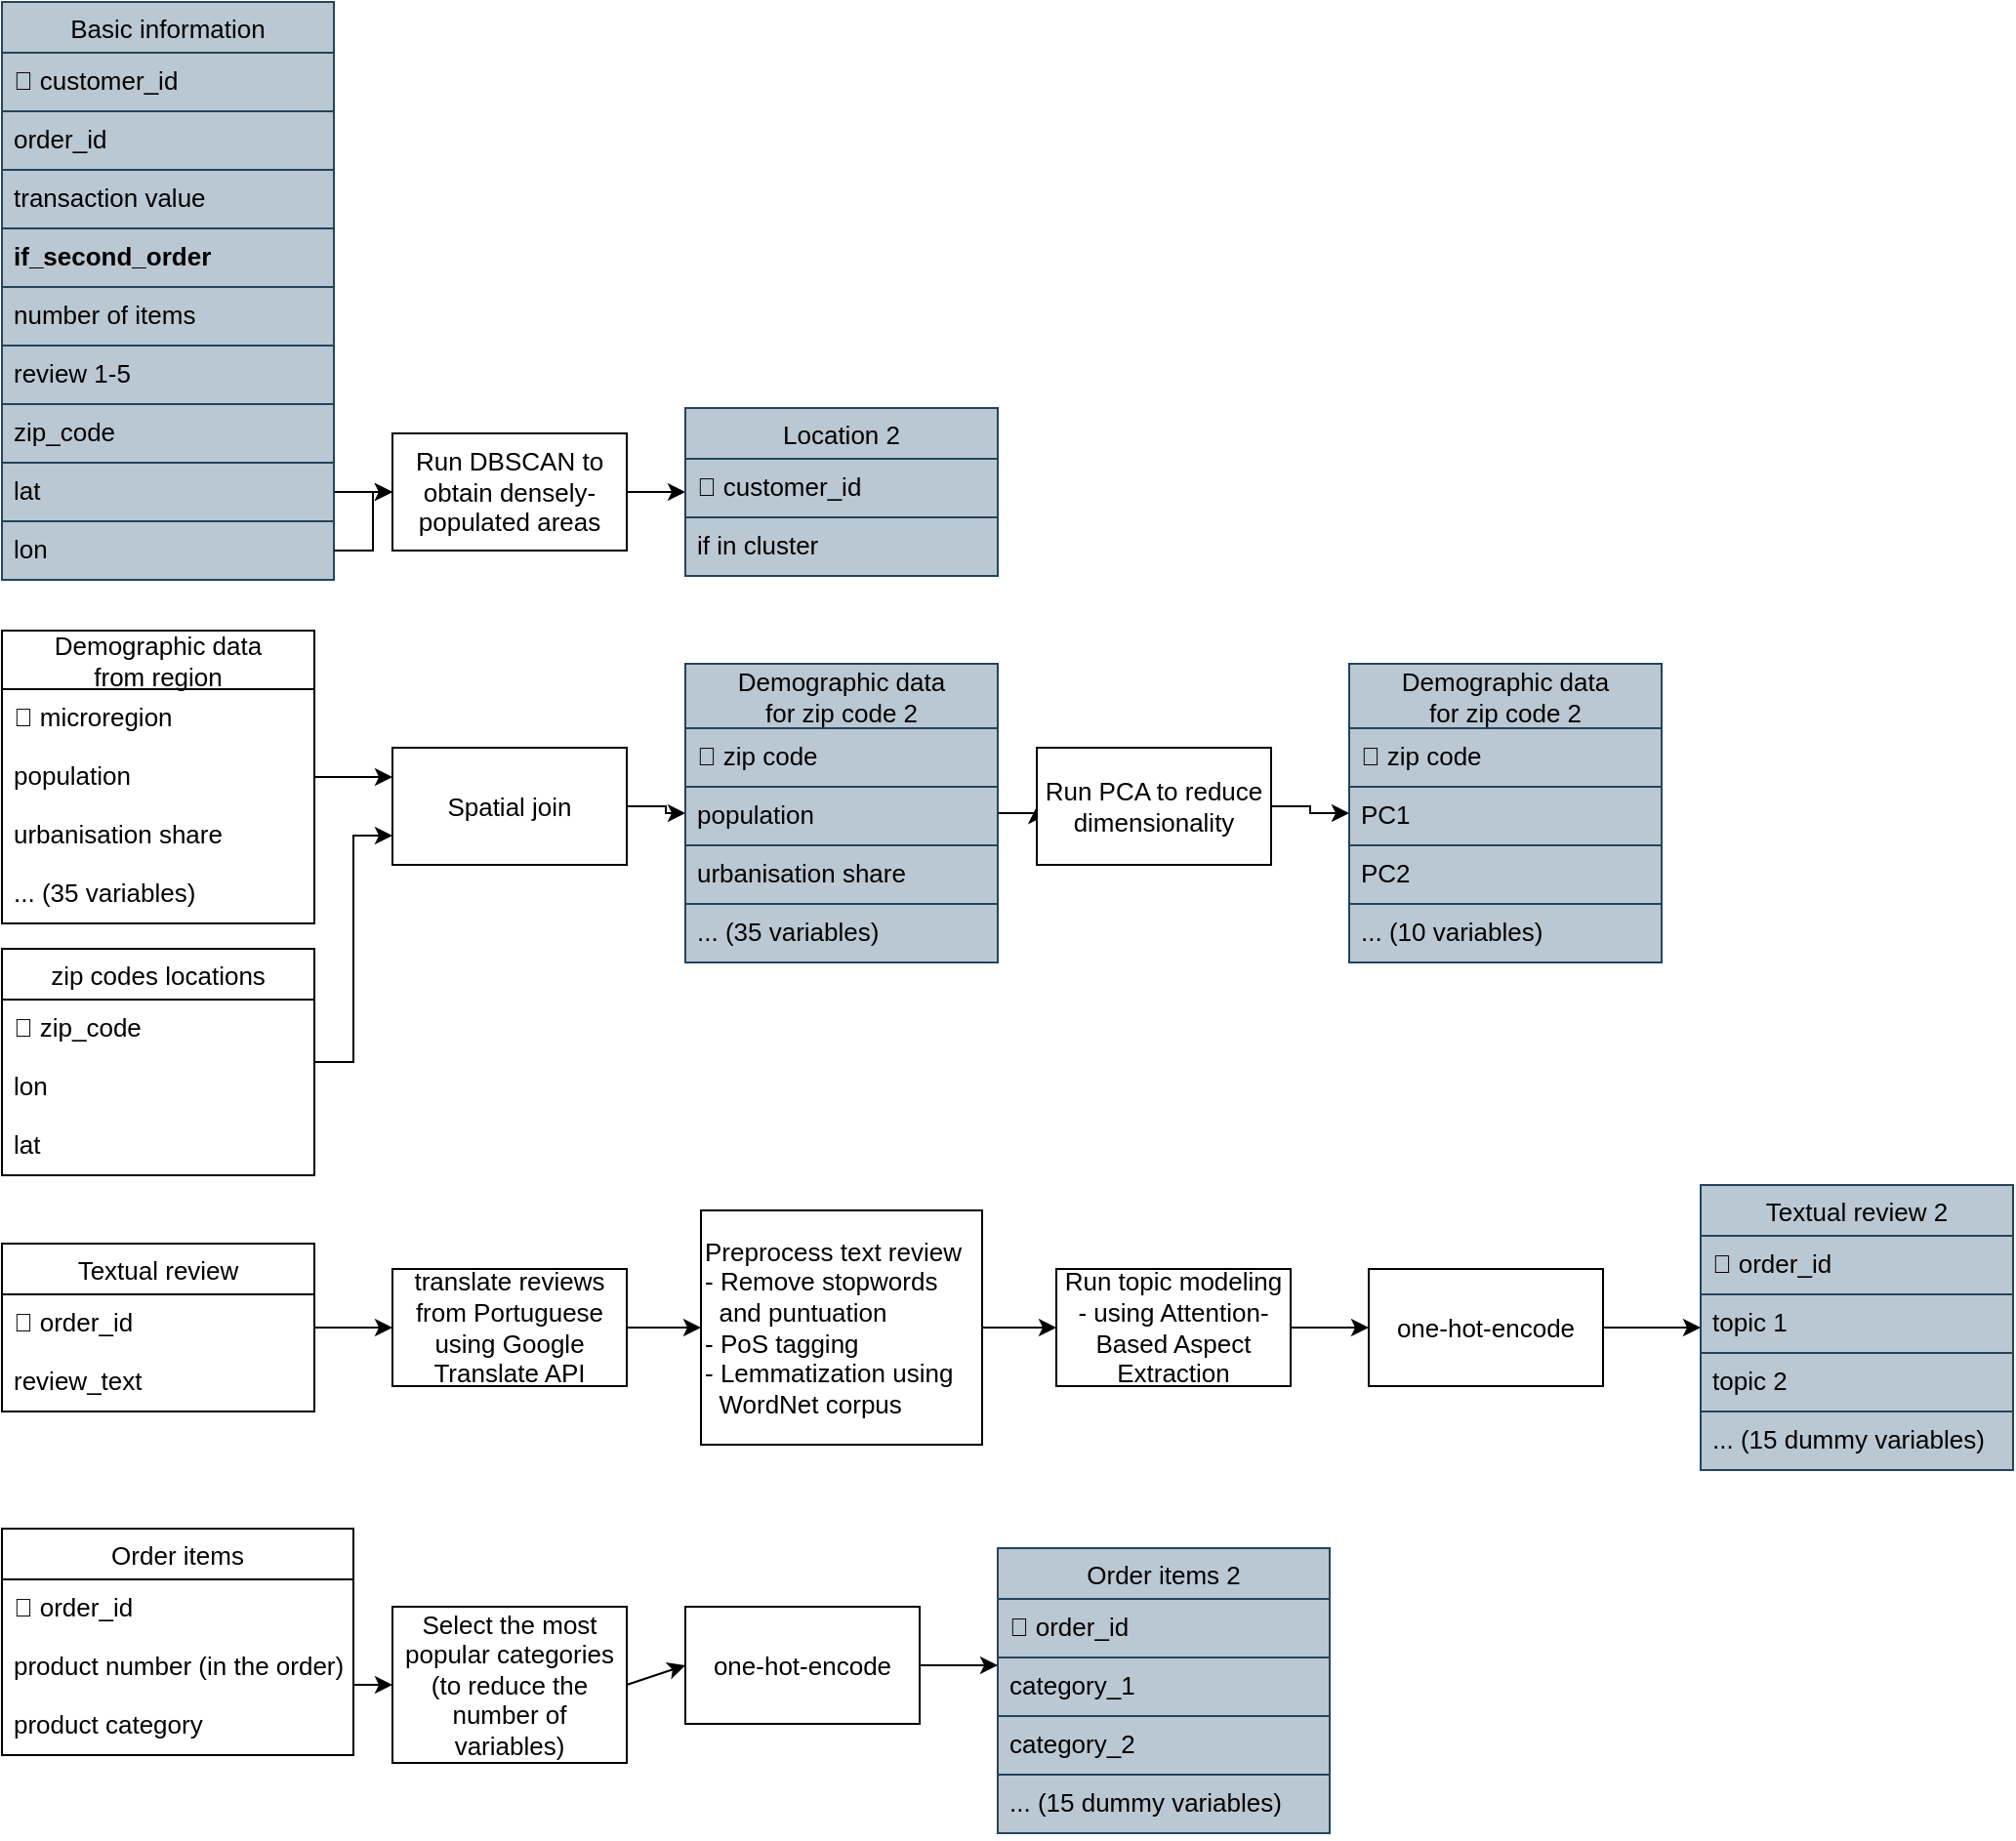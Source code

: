 <mxfile version="14.6.13" type="device"><diagram id="4hI1oOjg0T0woDS-MUpB" name="Strona-1"><mxGraphModel dx="794" dy="512" grid="1" gridSize="10" guides="1" tooltips="1" connect="1" arrows="1" fold="1" page="1" pageScale="1" pageWidth="827" pageHeight="1169" math="0" shadow="0"><root><mxCell id="0"/><mxCell id="1" parent="0"/><mxCell id="-dhOKv74-TWN2o_rYLYr-14" style="edgeStyle=orthogonalEdgeStyle;rounded=0;orthogonalLoop=1;jettySize=auto;html=1;fontSize=13;" parent="1" source="4_IaqH5gSWs4yjOPcX0_-45" target="-dhOKv74-TWN2o_rYLYr-12" edge="1"><mxGeometry relative="1" as="geometry"><mxPoint x="170" y="870" as="sourcePoint"/></mxGeometry></mxCell><mxCell id="-dhOKv74-TWN2o_rYLYr-7" value="Select the most popular categories (to reduce the number of variables)" style="rounded=0;whiteSpace=wrap;html=1;fontSize=13;" parent="1" vertex="1"><mxGeometry x="240" y="1020" width="120" height="80" as="geometry"/></mxCell><mxCell id="-dhOKv74-TWN2o_rYLYr-8" value="" style="endArrow=classic;html=1;entryX=0;entryY=0.5;entryDx=0;entryDy=0;noEdgeStyle=1;orthogonal=1;fontSize=13;" parent="1" source="4_IaqH5gSWs4yjOPcX0_-19" target="-dhOKv74-TWN2o_rYLYr-7" edge="1"><mxGeometry width="50" height="50" relative="1" as="geometry"><mxPoint x="190" y="841" as="sourcePoint"/><mxPoint x="370" y="841" as="targetPoint"/></mxGeometry></mxCell><mxCell id="4_IaqH5gSWs4yjOPcX0_-68" style="edgeStyle=orthogonalEdgeStyle;rounded=0;orthogonalLoop=1;jettySize=auto;html=1;exitX=1;exitY=0.5;exitDx=0;exitDy=0;fontSize=13;" edge="1" parent="1" source="-dhOKv74-TWN2o_rYLYr-9" target="4_IaqH5gSWs4yjOPcX0_-61"><mxGeometry relative="1" as="geometry"/></mxCell><mxCell id="-dhOKv74-TWN2o_rYLYr-9" value="Run DBSCAN to obtain densely-populated areas" style="rounded=0;whiteSpace=wrap;html=1;fontSize=13;" parent="1" vertex="1"><mxGeometry x="240" y="419" width="120" height="60" as="geometry"/></mxCell><mxCell id="-dhOKv74-TWN2o_rYLYr-10" value="" style="endArrow=classic;html=1;exitX=1;exitY=0.5;exitDx=0;exitDy=0;entryX=0;entryY=0.5;entryDx=0;entryDy=0;fontSize=13;" parent="1" source="4_IaqH5gSWs4yjOPcX0_-73" target="-dhOKv74-TWN2o_rYLYr-9" edge="1"><mxGeometry width="50" height="50" relative="1" as="geometry"><mxPoint x="390" y="487" as="sourcePoint"/><mxPoint x="620" y="437" as="targetPoint"/></mxGeometry></mxCell><mxCell id="4_IaqH5gSWs4yjOPcX0_-109" style="edgeStyle=orthogonalEdgeStyle;rounded=0;orthogonalLoop=1;jettySize=auto;html=1;fontSize=13;" edge="1" parent="1" source="-dhOKv74-TWN2o_rYLYr-12" target="4_IaqH5gSWs4yjOPcX0_-108"><mxGeometry relative="1" as="geometry"/></mxCell><mxCell id="-dhOKv74-TWN2o_rYLYr-12" value="translate reviews from Portuguese using Google Translate API" style="rounded=0;whiteSpace=wrap;html=1;fontSize=13;" parent="1" vertex="1"><mxGeometry x="240" y="847" width="120" height="60" as="geometry"/></mxCell><mxCell id="4_IaqH5gSWs4yjOPcX0_-19" value="Order items" style="swimlane;fontStyle=0;childLayout=stackLayout;horizontal=1;startSize=26;horizontalStack=0;resizeParent=1;resizeParentMax=0;resizeLast=0;collapsible=1;marginBottom=0;align=center;fontSize=13;" vertex="1" parent="1"><mxGeometry x="40" y="980" width="180" height="116" as="geometry"/></mxCell><mxCell id="4_IaqH5gSWs4yjOPcX0_-20" value="🔑 order_id" style="text;strokeColor=none;fillColor=none;spacingLeft=4;spacingRight=4;overflow=hidden;rotatable=0;points=[[0,0.5],[1,0.5]];portConstraint=eastwest;fontSize=13;" vertex="1" parent="4_IaqH5gSWs4yjOPcX0_-19"><mxGeometry y="26" width="180" height="30" as="geometry"/></mxCell><mxCell id="4_IaqH5gSWs4yjOPcX0_-23" value="product number (in the order)" style="text;strokeColor=none;fillColor=none;spacingLeft=4;spacingRight=4;overflow=hidden;rotatable=0;points=[[0,0.5],[1,0.5]];portConstraint=eastwest;fontSize=13;" vertex="1" parent="4_IaqH5gSWs4yjOPcX0_-19"><mxGeometry y="56" width="180" height="30" as="geometry"/></mxCell><mxCell id="4_IaqH5gSWs4yjOPcX0_-22" value="product category" style="text;strokeColor=none;fillColor=none;spacingLeft=4;spacingRight=4;overflow=hidden;rotatable=0;points=[[0,0.5],[1,0.5]];portConstraint=eastwest;fontSize=13;" vertex="1" parent="4_IaqH5gSWs4yjOPcX0_-19"><mxGeometry y="86" width="180" height="30" as="geometry"/></mxCell><mxCell id="4_IaqH5gSWs4yjOPcX0_-25" value="&lt;span style=&quot;font-size: 13px;&quot;&gt;one-hot-encode&lt;/span&gt;" style="rounded=0;whiteSpace=wrap;html=1;fontSize=13;" vertex="1" parent="1"><mxGeometry x="390" y="1020.0" width="120" height="60" as="geometry"/></mxCell><mxCell id="4_IaqH5gSWs4yjOPcX0_-26" value="" style="endArrow=classic;html=1;exitX=1;exitY=0.5;exitDx=0;exitDy=0;entryX=0;entryY=0.5;entryDx=0;entryDy=0;noEdgeStyle=1;orthogonal=1;fontSize=13;" edge="1" parent="1" source="-dhOKv74-TWN2o_rYLYr-7" target="4_IaqH5gSWs4yjOPcX0_-25"><mxGeometry width="50" height="50" relative="1" as="geometry"><mxPoint x="400" y="1051" as="sourcePoint"/><mxPoint x="450" y="1001" as="targetPoint"/></mxGeometry></mxCell><mxCell id="4_IaqH5gSWs4yjOPcX0_-27" value="Order items 2" style="swimlane;fontStyle=0;childLayout=stackLayout;horizontal=1;startSize=26;horizontalStack=0;resizeParent=1;resizeParentMax=0;resizeLast=0;collapsible=1;marginBottom=0;align=center;fontSize=13;fillColor=#bac8d3;strokeColor=#23445d;" vertex="1" parent="1"><mxGeometry x="550" y="990.0" width="170" height="146" as="geometry"/></mxCell><mxCell id="4_IaqH5gSWs4yjOPcX0_-28" value="🔑 order_id" style="text;strokeColor=#23445d;fillColor=#bac8d3;spacingLeft=4;spacingRight=4;overflow=hidden;rotatable=0;points=[[0,0.5],[1,0.5]];portConstraint=eastwest;fontSize=13;" vertex="1" parent="4_IaqH5gSWs4yjOPcX0_-27"><mxGeometry y="26" width="170" height="30" as="geometry"/></mxCell><mxCell id="4_IaqH5gSWs4yjOPcX0_-29" value="category_1" style="text;strokeColor=#23445d;fillColor=#bac8d3;spacingLeft=4;spacingRight=4;overflow=hidden;rotatable=0;points=[[0,0.5],[1,0.5]];portConstraint=eastwest;fontSize=13;" vertex="1" parent="4_IaqH5gSWs4yjOPcX0_-27"><mxGeometry y="56" width="170" height="30" as="geometry"/></mxCell><mxCell id="4_IaqH5gSWs4yjOPcX0_-30" value="category_2" style="text;strokeColor=#23445d;fillColor=#bac8d3;spacingLeft=4;spacingRight=4;overflow=hidden;rotatable=0;points=[[0,0.5],[1,0.5]];portConstraint=eastwest;fontSize=13;" vertex="1" parent="4_IaqH5gSWs4yjOPcX0_-27"><mxGeometry y="86" width="170" height="30" as="geometry"/></mxCell><mxCell id="4_IaqH5gSWs4yjOPcX0_-107" value="... (15 dummy variables)" style="text;strokeColor=#23445d;fillColor=#bac8d3;spacingLeft=4;spacingRight=4;overflow=hidden;rotatable=0;points=[[0,0.5],[1,0.5]];portConstraint=eastwest;fontSize=13;" vertex="1" parent="4_IaqH5gSWs4yjOPcX0_-27"><mxGeometry y="116" width="170" height="30" as="geometry"/></mxCell><mxCell id="4_IaqH5gSWs4yjOPcX0_-31" value="" style="endArrow=classic;html=1;exitX=1;exitY=0.5;exitDx=0;exitDy=0;noEdgeStyle=1;orthogonal=1;fontSize=13;" edge="1" parent="1" source="4_IaqH5gSWs4yjOPcX0_-25" target="4_IaqH5gSWs4yjOPcX0_-27"><mxGeometry width="50" height="50" relative="1" as="geometry"><mxPoint x="610" y="1051" as="sourcePoint"/><mxPoint x="660" y="1001" as="targetPoint"/></mxGeometry></mxCell><mxCell id="4_IaqH5gSWs4yjOPcX0_-32" value="Basic information" style="swimlane;fontStyle=0;childLayout=stackLayout;horizontal=1;startSize=26;horizontalStack=0;resizeParent=1;resizeParentMax=0;resizeLast=0;collapsible=1;marginBottom=0;align=center;fontSize=13;spacing=2;fillColor=#bac8d3;strokeColor=#23445d;" vertex="1" parent="1"><mxGeometry x="40" y="198" width="170" height="296" as="geometry"/></mxCell><mxCell id="4_IaqH5gSWs4yjOPcX0_-33" value="🔑 customer_id" style="text;strokeColor=#23445d;fillColor=#bac8d3;spacingLeft=4;spacingRight=4;overflow=hidden;rotatable=0;points=[[0,0.5],[1,0.5]];portConstraint=eastwest;fontSize=13;" vertex="1" parent="4_IaqH5gSWs4yjOPcX0_-32"><mxGeometry y="26" width="170" height="30" as="geometry"/></mxCell><mxCell id="4_IaqH5gSWs4yjOPcX0_-34" value="order_id" style="text;strokeColor=#23445d;fillColor=#bac8d3;spacingLeft=4;spacingRight=4;overflow=hidden;rotatable=0;points=[[0,0.5],[1,0.5]];portConstraint=eastwest;fontSize=13;" vertex="1" parent="4_IaqH5gSWs4yjOPcX0_-32"><mxGeometry y="56" width="170" height="30" as="geometry"/></mxCell><mxCell id="4_IaqH5gSWs4yjOPcX0_-35" value="transaction value" style="text;strokeColor=#23445d;fillColor=#bac8d3;spacingLeft=4;spacingRight=4;overflow=hidden;rotatable=0;points=[[0,0.5],[1,0.5]];portConstraint=eastwest;fontSize=13;" vertex="1" parent="4_IaqH5gSWs4yjOPcX0_-32"><mxGeometry y="86" width="170" height="30" as="geometry"/></mxCell><mxCell id="4_IaqH5gSWs4yjOPcX0_-37" value="if_second_order" style="text;strokeColor=#23445d;fillColor=#bac8d3;spacingLeft=4;spacingRight=4;overflow=hidden;rotatable=0;points=[[0,0.5],[1,0.5]];portConstraint=eastwest;fontSize=13;fontStyle=1;" vertex="1" parent="4_IaqH5gSWs4yjOPcX0_-32"><mxGeometry y="116" width="170" height="30" as="geometry"/></mxCell><mxCell id="4_IaqH5gSWs4yjOPcX0_-40" value="number of items" style="text;strokeColor=#23445d;fillColor=#bac8d3;spacingLeft=4;spacingRight=4;overflow=hidden;rotatable=0;points=[[0,0.5],[1,0.5]];portConstraint=eastwest;fontSize=13;" vertex="1" parent="4_IaqH5gSWs4yjOPcX0_-32"><mxGeometry y="146" width="170" height="30" as="geometry"/></mxCell><mxCell id="4_IaqH5gSWs4yjOPcX0_-49" value="review 1-5" style="text;strokeColor=#23445d;fillColor=#bac8d3;spacingLeft=4;spacingRight=4;overflow=hidden;rotatable=0;points=[[0,0.5],[1,0.5]];portConstraint=eastwest;fontSize=13;" vertex="1" parent="4_IaqH5gSWs4yjOPcX0_-32"><mxGeometry y="176" width="170" height="30" as="geometry"/></mxCell><mxCell id="4_IaqH5gSWs4yjOPcX0_-38" value="zip_code" style="text;strokeColor=#23445d;fillColor=#bac8d3;spacingLeft=4;spacingRight=4;overflow=hidden;rotatable=0;points=[[0,0.5],[1,0.5]];portConstraint=eastwest;fontSize=13;" vertex="1" parent="4_IaqH5gSWs4yjOPcX0_-32"><mxGeometry y="206" width="170" height="30" as="geometry"/></mxCell><mxCell id="4_IaqH5gSWs4yjOPcX0_-73" value="lat" style="text;strokeColor=#23445d;fillColor=#bac8d3;spacingLeft=4;spacingRight=4;overflow=hidden;rotatable=0;points=[[0,0.5],[1,0.5]];portConstraint=eastwest;fontSize=13;" vertex="1" parent="4_IaqH5gSWs4yjOPcX0_-32"><mxGeometry y="236" width="170" height="30" as="geometry"/></mxCell><mxCell id="4_IaqH5gSWs4yjOPcX0_-72" value="lon" style="text;strokeColor=#23445d;fillColor=#bac8d3;spacingLeft=4;spacingRight=4;overflow=hidden;rotatable=0;points=[[0,0.5],[1,0.5]];portConstraint=eastwest;fontSize=13;" vertex="1" parent="4_IaqH5gSWs4yjOPcX0_-32"><mxGeometry y="266" width="170" height="30" as="geometry"/></mxCell><mxCell id="4_IaqH5gSWs4yjOPcX0_-83" style="edgeStyle=orthogonalEdgeStyle;rounded=0;orthogonalLoop=1;jettySize=auto;html=1;entryX=0;entryY=0.75;entryDx=0;entryDy=0;fontSize=13;" edge="1" parent="1" source="4_IaqH5gSWs4yjOPcX0_-41" target="4_IaqH5gSWs4yjOPcX0_-81"><mxGeometry relative="1" as="geometry"/></mxCell><mxCell id="4_IaqH5gSWs4yjOPcX0_-41" value="zip codes locations" style="swimlane;fontStyle=0;childLayout=stackLayout;horizontal=1;startSize=26;horizontalStack=0;resizeParent=1;resizeParentMax=0;resizeLast=0;collapsible=1;marginBottom=0;align=center;fontSize=13;" vertex="1" parent="1"><mxGeometry x="40" y="683" width="160" height="116" as="geometry"/></mxCell><mxCell id="4_IaqH5gSWs4yjOPcX0_-42" value="🔑 zip_code" style="text;strokeColor=none;fillColor=none;spacingLeft=4;spacingRight=4;overflow=hidden;rotatable=0;points=[[0,0.5],[1,0.5]];portConstraint=eastwest;fontSize=13;" vertex="1" parent="4_IaqH5gSWs4yjOPcX0_-41"><mxGeometry y="26" width="160" height="30" as="geometry"/></mxCell><mxCell id="4_IaqH5gSWs4yjOPcX0_-43" value="lon" style="text;strokeColor=none;fillColor=none;spacingLeft=4;spacingRight=4;overflow=hidden;rotatable=0;points=[[0,0.5],[1,0.5]];portConstraint=eastwest;fontSize=13;" vertex="1" parent="4_IaqH5gSWs4yjOPcX0_-41"><mxGeometry y="56" width="160" height="30" as="geometry"/></mxCell><mxCell id="4_IaqH5gSWs4yjOPcX0_-44" value="lat" style="text;strokeColor=none;fillColor=none;spacingLeft=4;spacingRight=4;overflow=hidden;rotatable=0;points=[[0,0.5],[1,0.5]];portConstraint=eastwest;fontSize=13;" vertex="1" parent="4_IaqH5gSWs4yjOPcX0_-41"><mxGeometry y="86" width="160" height="30" as="geometry"/></mxCell><mxCell id="4_IaqH5gSWs4yjOPcX0_-45" value="Textual review" style="swimlane;fontStyle=0;childLayout=stackLayout;horizontal=1;startSize=26;horizontalStack=0;resizeParent=1;resizeParentMax=0;resizeLast=0;collapsible=1;marginBottom=0;align=center;fontSize=13;" vertex="1" parent="1"><mxGeometry x="40" y="834" width="160" height="86" as="geometry"/></mxCell><mxCell id="4_IaqH5gSWs4yjOPcX0_-46" value="🔑 order_id" style="text;strokeColor=none;fillColor=none;spacingLeft=4;spacingRight=4;overflow=hidden;rotatable=0;points=[[0,0.5],[1,0.5]];portConstraint=eastwest;fontSize=13;" vertex="1" parent="4_IaqH5gSWs4yjOPcX0_-45"><mxGeometry y="26" width="160" height="30" as="geometry"/></mxCell><mxCell id="4_IaqH5gSWs4yjOPcX0_-47" value="review_text" style="text;strokeColor=none;fillColor=none;spacingLeft=4;spacingRight=4;overflow=hidden;rotatable=0;points=[[0,0.5],[1,0.5]];portConstraint=eastwest;fontSize=13;" vertex="1" parent="4_IaqH5gSWs4yjOPcX0_-45"><mxGeometry y="56" width="160" height="30" as="geometry"/></mxCell><mxCell id="4_IaqH5gSWs4yjOPcX0_-106" style="edgeStyle=orthogonalEdgeStyle;rounded=0;orthogonalLoop=1;jettySize=auto;html=1;entryX=0;entryY=0.5;entryDx=0;entryDy=0;fontSize=13;" edge="1" parent="1" source="4_IaqH5gSWs4yjOPcX0_-50" target="4_IaqH5gSWs4yjOPcX0_-52"><mxGeometry relative="1" as="geometry"/></mxCell><mxCell id="4_IaqH5gSWs4yjOPcX0_-50" value="Run topic modeling - using Attention-Based Aspect Extraction" style="rounded=0;whiteSpace=wrap;html=1;fontSize=13;" vertex="1" parent="1"><mxGeometry x="580" y="847" width="120" height="60" as="geometry"/></mxCell><mxCell id="4_IaqH5gSWs4yjOPcX0_-52" value="&lt;span style=&quot;font-size: 13px;&quot;&gt;one-hot-encode&lt;/span&gt;" style="rounded=0;whiteSpace=wrap;html=1;fontSize=13;" vertex="1" parent="1"><mxGeometry x="740" y="847" width="120" height="60" as="geometry"/></mxCell><mxCell id="4_IaqH5gSWs4yjOPcX0_-54" value="Textual review 2" style="swimlane;fontStyle=0;childLayout=stackLayout;horizontal=1;startSize=26;horizontalStack=0;resizeParent=1;resizeParentMax=0;resizeLast=0;collapsible=1;marginBottom=0;align=center;fontSize=13;fillColor=#bac8d3;strokeColor=#23445d;" vertex="1" parent="1"><mxGeometry x="910" y="804" width="160" height="146" as="geometry"/></mxCell><mxCell id="4_IaqH5gSWs4yjOPcX0_-55" value="🔑 order_id" style="text;strokeColor=#23445d;fillColor=#bac8d3;spacingLeft=4;spacingRight=4;overflow=hidden;rotatable=0;points=[[0,0.5],[1,0.5]];portConstraint=eastwest;fontSize=13;" vertex="1" parent="4_IaqH5gSWs4yjOPcX0_-54"><mxGeometry y="26" width="160" height="30" as="geometry"/></mxCell><mxCell id="4_IaqH5gSWs4yjOPcX0_-56" value="topic 1" style="text;strokeColor=#23445d;fillColor=#bac8d3;spacingLeft=4;spacingRight=4;overflow=hidden;rotatable=0;points=[[0,0.5],[1,0.5]];portConstraint=eastwest;fontSize=13;" vertex="1" parent="4_IaqH5gSWs4yjOPcX0_-54"><mxGeometry y="56" width="160" height="30" as="geometry"/></mxCell><mxCell id="4_IaqH5gSWs4yjOPcX0_-57" value="topic 2" style="text;strokeColor=#23445d;fillColor=#bac8d3;spacingLeft=4;spacingRight=4;overflow=hidden;rotatable=0;points=[[0,0.5],[1,0.5]];portConstraint=eastwest;fontSize=13;" vertex="1" parent="4_IaqH5gSWs4yjOPcX0_-54"><mxGeometry y="86" width="160" height="30" as="geometry"/></mxCell><mxCell id="4_IaqH5gSWs4yjOPcX0_-58" value="... (15 dummy variables)" style="text;strokeColor=#23445d;fillColor=#bac8d3;spacingLeft=4;spacingRight=4;overflow=hidden;rotatable=0;points=[[0,0.5],[1,0.5]];portConstraint=eastwest;fontSize=13;" vertex="1" parent="4_IaqH5gSWs4yjOPcX0_-54"><mxGeometry y="116" width="160" height="30" as="geometry"/></mxCell><mxCell id="4_IaqH5gSWs4yjOPcX0_-59" value="" style="endArrow=classic;html=1;fontSize=13;" edge="1" parent="1" source="4_IaqH5gSWs4yjOPcX0_-52" target="4_IaqH5gSWs4yjOPcX0_-54"><mxGeometry width="50" height="50" relative="1" as="geometry"><mxPoint x="520" y="830" as="sourcePoint"/><mxPoint x="570" y="780" as="targetPoint"/></mxGeometry></mxCell><mxCell id="4_IaqH5gSWs4yjOPcX0_-61" value="Location 2" style="swimlane;fontStyle=0;childLayout=stackLayout;horizontal=1;startSize=26;horizontalStack=0;resizeParent=1;resizeParentMax=0;resizeLast=0;collapsible=1;marginBottom=0;align=center;fontSize=13;fillColor=#bac8d3;strokeColor=#23445d;" vertex="1" parent="1"><mxGeometry x="390" y="406" width="160" height="86" as="geometry"/></mxCell><mxCell id="4_IaqH5gSWs4yjOPcX0_-62" value="🔑 customer_id" style="text;strokeColor=#23445d;fillColor=#bac8d3;spacingLeft=4;spacingRight=4;overflow=hidden;rotatable=0;points=[[0,0.5],[1,0.5]];portConstraint=eastwest;fontSize=13;" vertex="1" parent="4_IaqH5gSWs4yjOPcX0_-61"><mxGeometry y="26" width="160" height="30" as="geometry"/></mxCell><mxCell id="4_IaqH5gSWs4yjOPcX0_-65" value="if in cluster" style="text;strokeColor=#23445d;fillColor=#bac8d3;spacingLeft=4;spacingRight=4;overflow=hidden;rotatable=0;points=[[0,0.5],[1,0.5]];portConstraint=eastwest;fontSize=13;" vertex="1" parent="4_IaqH5gSWs4yjOPcX0_-61"><mxGeometry y="56" width="160" height="30" as="geometry"/></mxCell><mxCell id="4_IaqH5gSWs4yjOPcX0_-82" style="edgeStyle=orthogonalEdgeStyle;rounded=0;orthogonalLoop=1;jettySize=auto;html=1;entryX=0;entryY=0.25;entryDx=0;entryDy=0;fontSize=13;" edge="1" parent="1" source="4_IaqH5gSWs4yjOPcX0_-74" target="4_IaqH5gSWs4yjOPcX0_-81"><mxGeometry relative="1" as="geometry"/></mxCell><mxCell id="4_IaqH5gSWs4yjOPcX0_-74" value="Demographic data &#10;from region" style="swimlane;fontStyle=0;childLayout=stackLayout;horizontal=1;startSize=30;horizontalStack=0;resizeParent=1;resizeParentMax=0;resizeLast=0;collapsible=1;marginBottom=0;align=center;fontSize=13;" vertex="1" parent="1"><mxGeometry x="40" y="520" width="160" height="150" as="geometry"><mxRectangle x="280" y="850" width="150" height="40" as="alternateBounds"/></mxGeometry></mxCell><mxCell id="4_IaqH5gSWs4yjOPcX0_-75" value="🔑 microregion" style="text;strokeColor=none;fillColor=none;spacingLeft=4;spacingRight=4;overflow=hidden;rotatable=0;points=[[0,0.5],[1,0.5]];portConstraint=eastwest;fontSize=13;" vertex="1" parent="4_IaqH5gSWs4yjOPcX0_-74"><mxGeometry y="30" width="160" height="30" as="geometry"/></mxCell><mxCell id="4_IaqH5gSWs4yjOPcX0_-76" value="population" style="text;strokeColor=none;fillColor=none;spacingLeft=4;spacingRight=4;overflow=hidden;rotatable=0;points=[[0,0.5],[1,0.5]];portConstraint=eastwest;fontSize=13;" vertex="1" parent="4_IaqH5gSWs4yjOPcX0_-74"><mxGeometry y="60" width="160" height="30" as="geometry"/></mxCell><mxCell id="4_IaqH5gSWs4yjOPcX0_-77" value="urbanisation share" style="text;strokeColor=none;fillColor=none;spacingLeft=4;spacingRight=4;overflow=hidden;rotatable=0;points=[[0,0.5],[1,0.5]];portConstraint=eastwest;fontSize=13;" vertex="1" parent="4_IaqH5gSWs4yjOPcX0_-74"><mxGeometry y="90" width="160" height="30" as="geometry"/></mxCell><mxCell id="4_IaqH5gSWs4yjOPcX0_-78" value="... (35 variables)" style="text;strokeColor=none;fillColor=none;spacingLeft=4;spacingRight=4;overflow=hidden;rotatable=0;points=[[0,0.5],[1,0.5]];portConstraint=eastwest;fontSize=13;" vertex="1" parent="4_IaqH5gSWs4yjOPcX0_-74"><mxGeometry y="120" width="160" height="30" as="geometry"/></mxCell><mxCell id="4_IaqH5gSWs4yjOPcX0_-89" style="edgeStyle=orthogonalEdgeStyle;rounded=0;orthogonalLoop=1;jettySize=auto;html=1;fontSize=13;" edge="1" parent="1" source="4_IaqH5gSWs4yjOPcX0_-81" target="4_IaqH5gSWs4yjOPcX0_-84"><mxGeometry relative="1" as="geometry"/></mxCell><mxCell id="4_IaqH5gSWs4yjOPcX0_-81" value="Spatial join" style="rounded=0;whiteSpace=wrap;html=1;fontSize=13;" vertex="1" parent="1"><mxGeometry x="240" y="580" width="120" height="60" as="geometry"/></mxCell><mxCell id="4_IaqH5gSWs4yjOPcX0_-102" style="edgeStyle=orthogonalEdgeStyle;rounded=0;orthogonalLoop=1;jettySize=auto;html=1;fontSize=13;" edge="1" parent="1" source="4_IaqH5gSWs4yjOPcX0_-84" target="4_IaqH5gSWs4yjOPcX0_-100"><mxGeometry relative="1" as="geometry"/></mxCell><mxCell id="4_IaqH5gSWs4yjOPcX0_-84" value="Demographic data &#10;for zip code 2" style="swimlane;fontStyle=0;childLayout=stackLayout;horizontal=1;startSize=33;horizontalStack=0;resizeParent=1;resizeParentMax=0;resizeLast=0;collapsible=1;marginBottom=0;align=center;fontSize=13;fillColor=#bac8d3;strokeColor=#23445d;" vertex="1" parent="1"><mxGeometry x="390" y="537" width="160" height="153" as="geometry"><mxRectangle x="280" y="850" width="150" height="40" as="alternateBounds"/></mxGeometry></mxCell><mxCell id="4_IaqH5gSWs4yjOPcX0_-85" value="🔑 zip code" style="text;strokeColor=#23445d;fillColor=#bac8d3;spacingLeft=4;spacingRight=4;overflow=hidden;rotatable=0;points=[[0,0.5],[1,0.5]];portConstraint=eastwest;fontSize=13;" vertex="1" parent="4_IaqH5gSWs4yjOPcX0_-84"><mxGeometry y="33" width="160" height="30" as="geometry"/></mxCell><mxCell id="4_IaqH5gSWs4yjOPcX0_-86" value="population" style="text;strokeColor=#23445d;fillColor=#bac8d3;spacingLeft=4;spacingRight=4;overflow=hidden;rotatable=0;points=[[0,0.5],[1,0.5]];portConstraint=eastwest;fontSize=13;" vertex="1" parent="4_IaqH5gSWs4yjOPcX0_-84"><mxGeometry y="63" width="160" height="30" as="geometry"/></mxCell><mxCell id="4_IaqH5gSWs4yjOPcX0_-87" value="urbanisation share" style="text;strokeColor=#23445d;fillColor=#bac8d3;spacingLeft=4;spacingRight=4;overflow=hidden;rotatable=0;points=[[0,0.5],[1,0.5]];portConstraint=eastwest;fontSize=13;" vertex="1" parent="4_IaqH5gSWs4yjOPcX0_-84"><mxGeometry y="93" width="160" height="30" as="geometry"/></mxCell><mxCell id="4_IaqH5gSWs4yjOPcX0_-88" value="... (35 variables)" style="text;strokeColor=#23445d;fillColor=#bac8d3;spacingLeft=4;spacingRight=4;overflow=hidden;rotatable=0;points=[[0,0.5],[1,0.5]];portConstraint=eastwest;fontSize=13;" vertex="1" parent="4_IaqH5gSWs4yjOPcX0_-84"><mxGeometry y="123" width="160" height="30" as="geometry"/></mxCell><mxCell id="4_IaqH5gSWs4yjOPcX0_-90" value="Demographic data &#10;for zip code 2" style="swimlane;fontStyle=0;childLayout=stackLayout;horizontal=1;startSize=33;horizontalStack=0;resizeParent=1;resizeParentMax=0;resizeLast=0;collapsible=1;marginBottom=0;align=center;fontSize=13;fillColor=#bac8d3;strokeColor=#23445d;" vertex="1" parent="1"><mxGeometry x="730" y="537" width="160" height="153" as="geometry"><mxRectangle x="280" y="850" width="150" height="40" as="alternateBounds"/></mxGeometry></mxCell><mxCell id="4_IaqH5gSWs4yjOPcX0_-91" value="🔑 zip code" style="text;strokeColor=#23445d;fillColor=#bac8d3;spacingLeft=4;spacingRight=4;overflow=hidden;rotatable=0;points=[[0,0.5],[1,0.5]];portConstraint=eastwest;fontSize=13;" vertex="1" parent="4_IaqH5gSWs4yjOPcX0_-90"><mxGeometry y="33" width="160" height="30" as="geometry"/></mxCell><mxCell id="4_IaqH5gSWs4yjOPcX0_-92" value="PC1" style="text;strokeColor=#23445d;fillColor=#bac8d3;spacingLeft=4;spacingRight=4;overflow=hidden;rotatable=0;points=[[0,0.5],[1,0.5]];portConstraint=eastwest;fontSize=13;" vertex="1" parent="4_IaqH5gSWs4yjOPcX0_-90"><mxGeometry y="63" width="160" height="30" as="geometry"/></mxCell><mxCell id="4_IaqH5gSWs4yjOPcX0_-93" value="PC2" style="text;strokeColor=#23445d;fillColor=#bac8d3;spacingLeft=4;spacingRight=4;overflow=hidden;rotatable=0;points=[[0,0.5],[1,0.5]];portConstraint=eastwest;fontSize=13;" vertex="1" parent="4_IaqH5gSWs4yjOPcX0_-90"><mxGeometry y="93" width="160" height="30" as="geometry"/></mxCell><mxCell id="4_IaqH5gSWs4yjOPcX0_-94" value="... (10 variables)" style="text;strokeColor=#23445d;fillColor=#bac8d3;spacingLeft=4;spacingRight=4;overflow=hidden;rotatable=0;points=[[0,0.5],[1,0.5]];portConstraint=eastwest;fontSize=13;" vertex="1" parent="4_IaqH5gSWs4yjOPcX0_-90"><mxGeometry y="123" width="160" height="30" as="geometry"/></mxCell><mxCell id="4_IaqH5gSWs4yjOPcX0_-105" style="edgeStyle=orthogonalEdgeStyle;rounded=0;orthogonalLoop=1;jettySize=auto;html=1;fontSize=13;" edge="1" parent="1" source="4_IaqH5gSWs4yjOPcX0_-100" target="4_IaqH5gSWs4yjOPcX0_-90"><mxGeometry relative="1" as="geometry"/></mxCell><mxCell id="4_IaqH5gSWs4yjOPcX0_-100" value="Run PCA to reduce dimensionality" style="rounded=0;whiteSpace=wrap;html=1;fontSize=13;" vertex="1" parent="1"><mxGeometry x="570" y="580" width="120" height="60" as="geometry"/></mxCell><mxCell id="4_IaqH5gSWs4yjOPcX0_-110" style="edgeStyle=orthogonalEdgeStyle;rounded=0;orthogonalLoop=1;jettySize=auto;html=1;fontSize=13;" edge="1" parent="1" source="4_IaqH5gSWs4yjOPcX0_-108" target="4_IaqH5gSWs4yjOPcX0_-50"><mxGeometry relative="1" as="geometry"/></mxCell><mxCell id="4_IaqH5gSWs4yjOPcX0_-108" value="&lt;span&gt;Preprocess text review&lt;br&gt;&lt;/span&gt;&lt;span&gt;- Remove stopwords&amp;nbsp; &amp;nbsp; &amp;nbsp; &amp;nbsp; and puntuation&lt;/span&gt;&lt;span&gt;&lt;br&gt;&lt;/span&gt;&lt;span&gt;- PoS tagging&lt;/span&gt;&lt;span&gt;&lt;br&gt;&lt;/span&gt;&lt;span&gt;- Lemmatization using&amp;nbsp; &amp;nbsp; &amp;nbsp; WordNet corpus&lt;/span&gt;&lt;span&gt;&lt;br&gt;&lt;/span&gt;" style="rounded=0;whiteSpace=wrap;html=1;fontSize=13;align=left;" vertex="1" parent="1"><mxGeometry x="398" y="817" width="144" height="120" as="geometry"/></mxCell><mxCell id="4_IaqH5gSWs4yjOPcX0_-111" style="edgeStyle=orthogonalEdgeStyle;rounded=0;orthogonalLoop=1;jettySize=auto;html=1;fontSize=13;" edge="1" parent="1" source="4_IaqH5gSWs4yjOPcX0_-72" target="-dhOKv74-TWN2o_rYLYr-9"><mxGeometry relative="1" as="geometry"/></mxCell></root></mxGraphModel></diagram></mxfile>